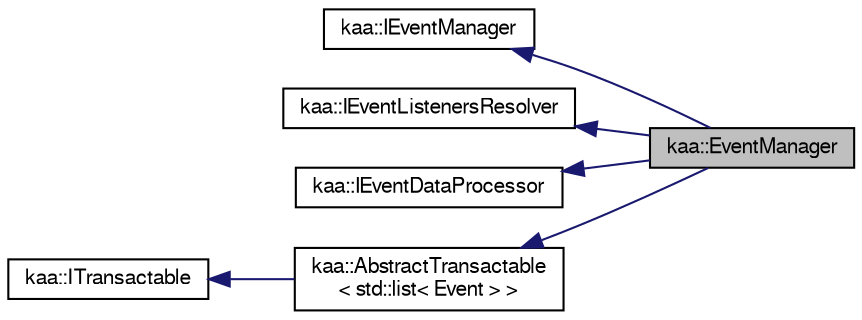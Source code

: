 digraph "kaa::EventManager"
{
  bgcolor="transparent";
  edge [fontname="FreeSans",fontsize="10",labelfontname="FreeSans",labelfontsize="10"];
  node [fontname="FreeSans",fontsize="10",shape=record];
  rankdir="LR";
  Node1 [label="kaa::EventManager",height=0.2,width=0.4,color="black", fillcolor="grey75", style="filled" fontcolor="black"];
  Node2 -> Node1 [dir="back",color="midnightblue",fontsize="10",style="solid",fontname="FreeSans"];
  Node2 [label="kaa::IEventManager",height=0.2,width=0.4,color="black",URL="$classkaa_1_1IEventManager.html"];
  Node3 -> Node1 [dir="back",color="midnightblue",fontsize="10",style="solid",fontname="FreeSans"];
  Node3 [label="kaa::IEventListenersResolver",height=0.2,width=0.4,color="black",URL="$classkaa_1_1IEventListenersResolver.html"];
  Node4 -> Node1 [dir="back",color="midnightblue",fontsize="10",style="solid",fontname="FreeSans"];
  Node4 [label="kaa::IEventDataProcessor",height=0.2,width=0.4,color="black",URL="$classkaa_1_1IEventDataProcessor.html"];
  Node5 -> Node1 [dir="back",color="midnightblue",fontsize="10",style="solid",fontname="FreeSans"];
  Node5 [label="kaa::AbstractTransactable\l\< std::list\< Event \> \>",height=0.2,width=0.4,color="black",URL="$classkaa_1_1AbstractTransactable.html"];
  Node6 -> Node5 [dir="back",color="midnightblue",fontsize="10",style="solid",fontname="FreeSans"];
  Node6 [label="kaa::ITransactable",height=0.2,width=0.4,color="black",URL="$classkaa_1_1ITransactable.html"];
}
